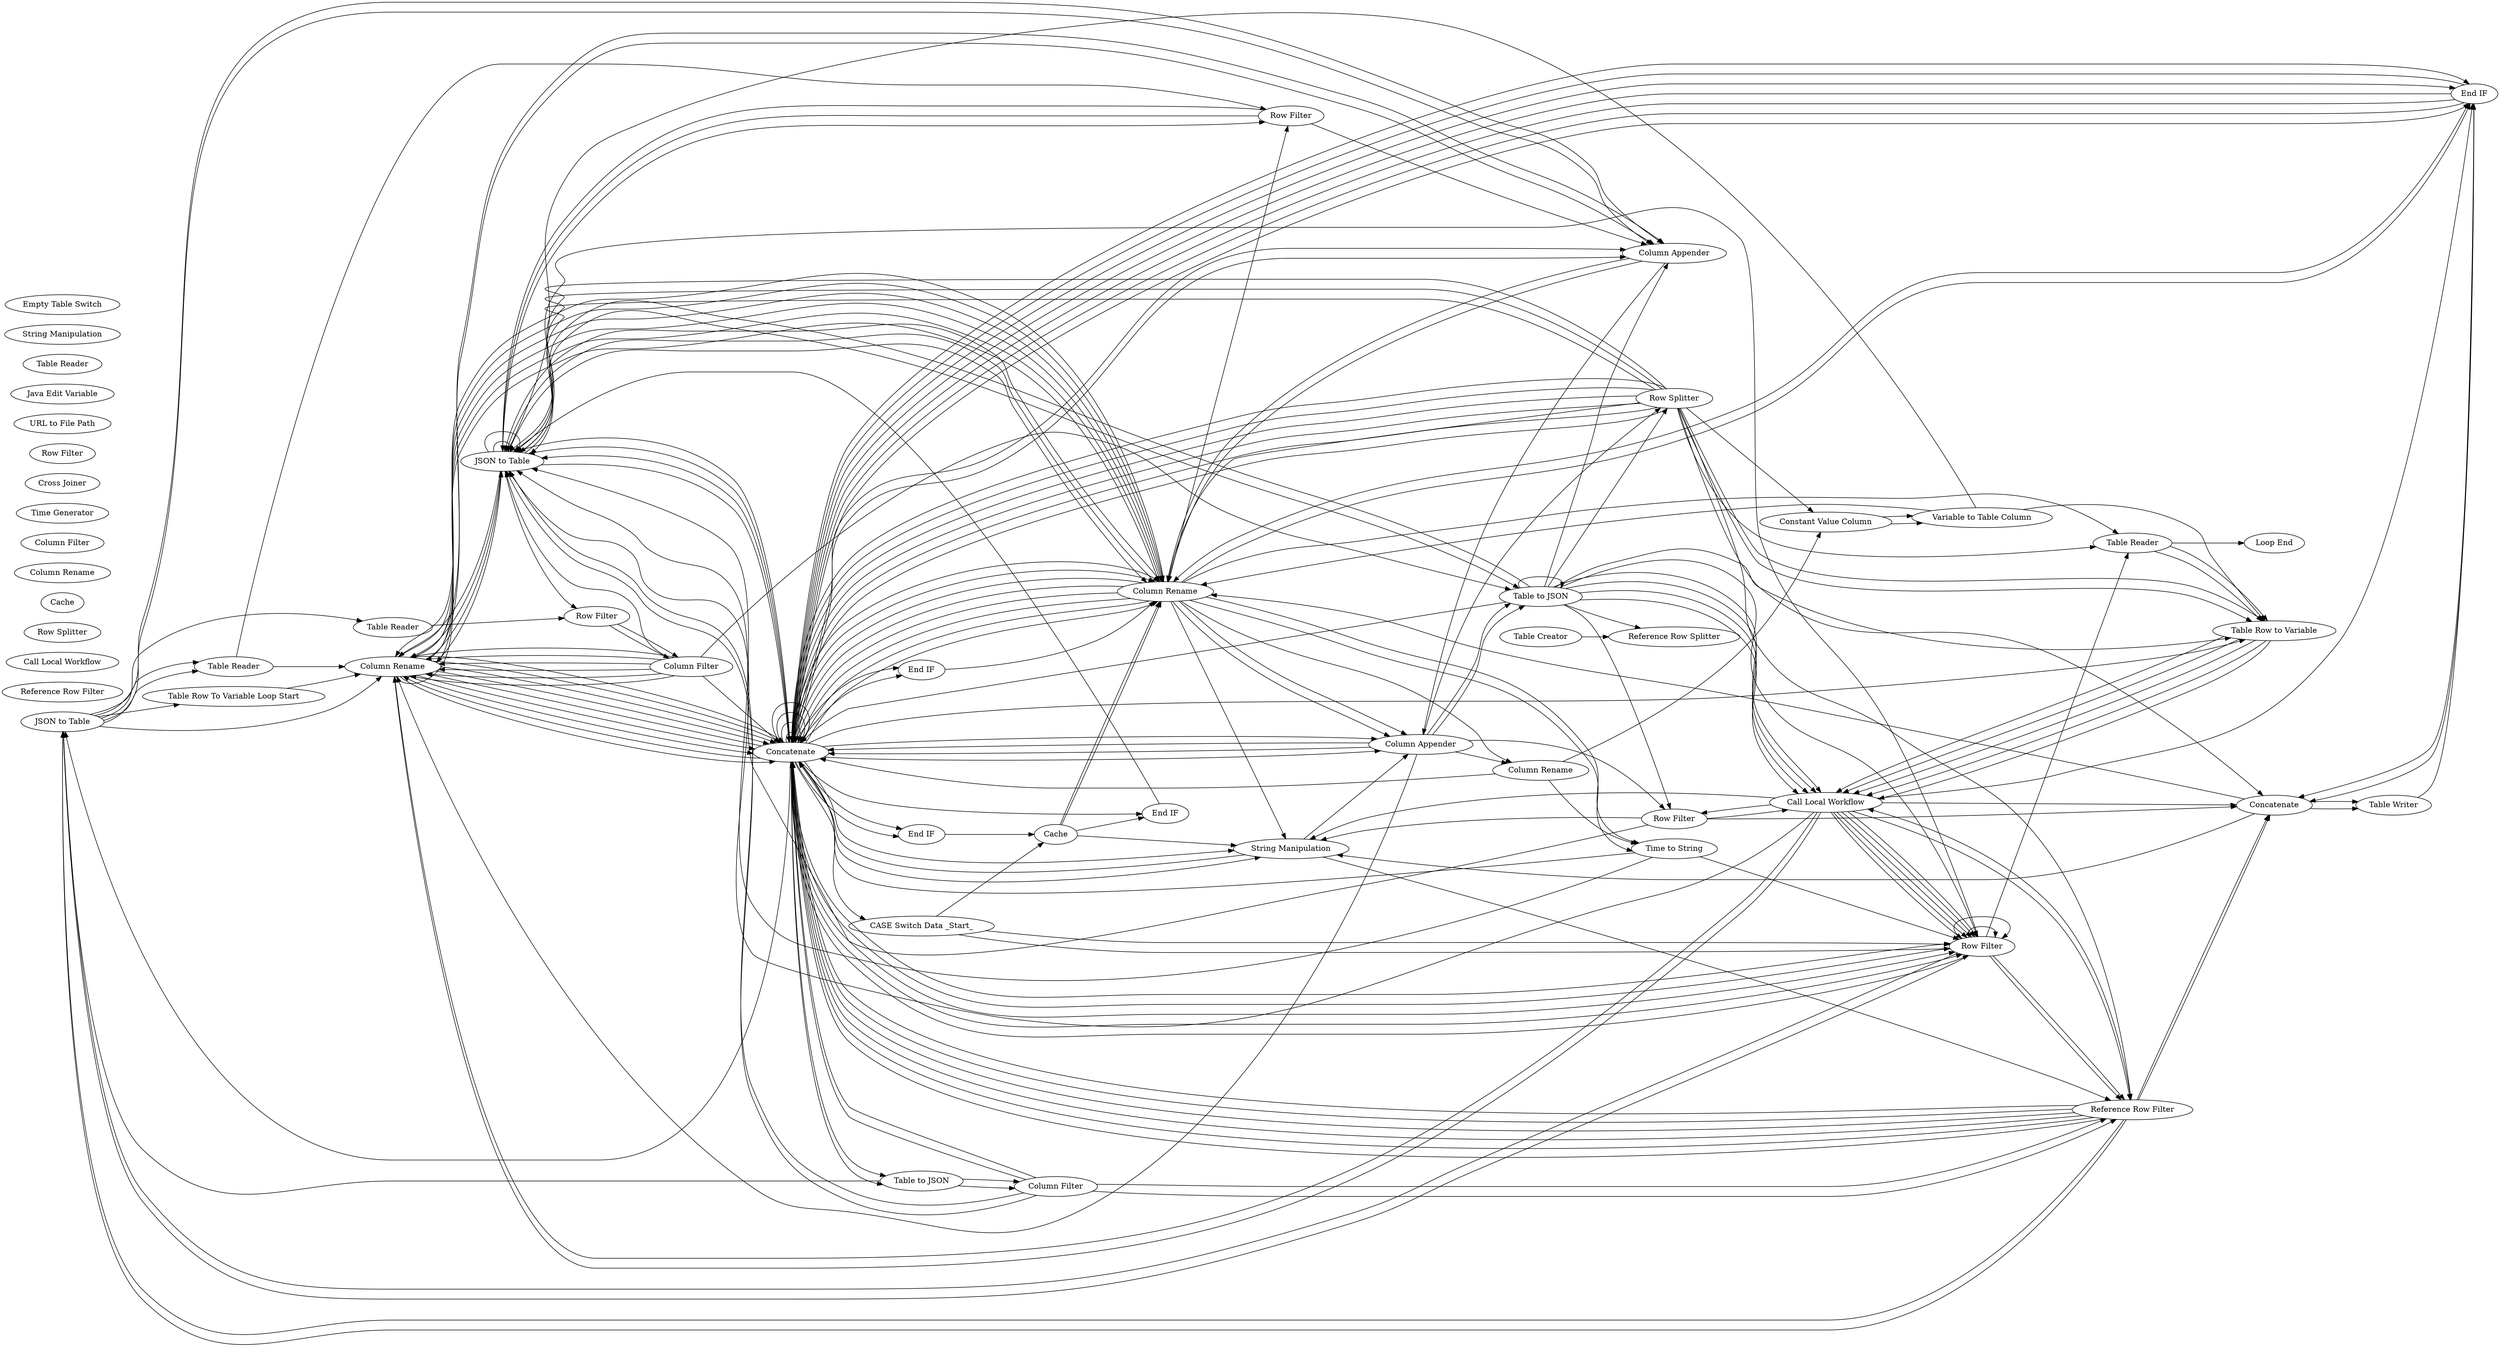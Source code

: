 digraph {
	1 [label="Try _Variable Ports_"]
	5 [label="Table Creator"]
	15 [label="Table Reader"]
	16 [label="Catch Errors _Data Ports_"]
	17 [label="Empty Table Creator"]
	63 [label="Table Creator"]
	64 [label="Reference Row Splitter"]
	2 [label="Table Row To Variable Loop Start"]
	3 [label="Loop End"]
	7 [label="Table Row to Variable"]
	8 [label="Call Local Workflow"]
	15 [label="Column Filter"]
	14 [label="Column Filter"]
	15 [label="Column Rename"]
	18 [label="Cross Joiner"]
	20 [label="Column Filter"]
	18 [label="Row Splitter"]
	19 [label="Row Splitter"]
	20 [label=Concatenate]
	15 [label="Column Filter"]
	14 [label="Column Filter"]
	15 [label="Column Rename"]
	18 [label="Cross Joiner"]
	20 [label="Column Filter"]
	19 [label="Row Splitter"]
	20 [label=Concatenate]
	28 [label="Table Row to Variable"]
	29 [label="Call Local Workflow"]
	30 [label="Row Splitter"]
	47 [label="Rule Engine Variable"]
	49 [label="JSON to Table"]
	50 [label="Table Row to Variable"]
	7 [label="Table Row to Variable"]
	8 [label="Call Local Workflow"]
	13 [label="Variable to Table Column"]
	14 [label="Table to JSON"]
	15 [label="Column Filter"]
	18 [label="Row Splitter"]
	19 [label=Concatenate]
	15 [label="Table Reader"]
	16 [label="Row Filter"]
	30 [label="String Manipulation"]
	45 [label="CASE Switch Data _Start_"]
	20 [label=Concatenate]
	1 [label="JSON to Table"]
	5 [label="Table to JSON"]
	6 [label="Table Reader"]
	9 [label="Column Rename"]
	10 [label="Column Filter"]
	11 [label="Column Appender"]
	12 [label="Table Reader"]
	13 [label="Row Filter"]
	14 [label="Row Filter"]
	15 [label="Reference Row Filter"]
	16 [label="Reference Row Filter"]
	17 [label="Reference Row Filter"]
	11 [label="Column Appender"]
	15 [label="Column Rename"]
	20 [label="Column Filter"]
	36 [label="Row Splitter"]
	37 [label="Row Splitter"]
	20 [label=Concatenate]
	1 [label="JSON to Table"]
	5 [label="Table to JSON"]
	6 [label="Table Reader"]
	7 [label="Row Filter"]
	9 [label="Column Rename"]
	10 [label="Column Filter"]
	11 [label="Column Appender"]
	11 [label="Column Appender"]
	15 [label="Column Rename"]
	20 [label="Column Filter"]
	21 [label="Column Filter"]
	36 [label="Row Splitter"]
	37 [label="Row Splitter"]
	15 [label="Column Filter"]
	19 [label="Row Splitter"]
	20 [label=Concatenate]
	31 [label="Table Row to Variable"]
	35 [label="Call Local Workflow"]
	49 [label="Column Filter"]
	29 [label="Call Local Workflow"]
	30 [label="Row Splitter"]
	18 [label="JSON to Table"]
	19 [label="Column Rename"]
	21 [label="Column Filter"]
	22 [label="Variable to Table Column"]
	23 [label="Time Generator"]
	24 [label="Cross Joiner"]
	25 [label="Constant Value Column"]
	27 [label="Table Reader"]
	28 [label=Concatenate]
	29 [label="Table Writer"]
	30 [label="Time to String"]
	31 [label="JSON to Table"]
	32 [label="Column Filter"]
	34 [label="Cross Joiner"]
	37 [label="Column Filter"]
	38 [label="Constant Value Column"]
	39 [label="Table Row to Variable"]
	40 [label="Column Rename"]
	37 [label="Table Row to Variable"]
	14 [label="Column Filter"]
	15 [label="Column Rename"]
	17 [label="Table to JSON"]
	19 [label="JSON to Table"]
	20 [label="Column Filter"]
	21 [label="Column Appender"]
	39 [label="Column Filter"]
	40 [label="Row Splitter"]
	41 [label=Concatenate]
	50 [label=Cache]
	51 [label="Java Edit Variable"]
	52 [label="IF Switch"]
	53 [label="End IF"]
	15 [label="Column Filter"]
	14 [label="Column Filter"]
	15 [label="Column Rename"]
	17 [label="Table to JSON"]
	18 [label="Cross Joiner"]
	19 [label="JSON to Table"]
	20 [label="Column Filter"]
	19 [label="Row Splitter"]
	20 [label=Concatenate]
	28 [label="Table Row to Variable"]
	29 [label="Call Local Workflow"]
	30 [label="Row Splitter"]
	27 [label="Variable to Table Column"]
	34 [label="JSON to Table"]
	35 [label=Unpivoting]
	36 [label="Delete Files"]
	37 [label="String to URI"]
	38 [label="URL to File Path"]
	39 [label="Row Filter"]
	40 [label="String Manipulation"]
	23 [label="Time Generator"]
	32 [label="Time to String"]
	33 [label="Table Reader"]
	34 [label="Row Filter"]
	36 [label="Row Filter"]
	37 [label="Reference Row Filter"]
	41 [label=Concatenate]
	43 [label="Table Writer"]
	46 [label="String Manipulation"]
	47 [label="Table Row to Variable"]
	47 [label="Column Filter"]
	14 [label="Column Filter"]
	15 [label="Column Rename"]
	17 [label="Table to JSON"]
	19 [label="JSON to Table"]
	20 [label="Column Filter"]
	21 [label="Column Appender"]
	20 [label=Concatenate]
	18 [label="JSON to Table"]
	19 [label="Column Rename"]
	22 [label="Variable to Table Column"]
	23 [label="Time Generator"]
	24 [label="Cross Joiner"]
	25 [label="Constant Value Column"]
	27 [label="Table Reader"]
	28 [label=Concatenate]
	29 [label="Table Writer"]
	31 [label="Column Rename"]
	32 [label="Time to String"]
	34 [label="Table Row to Variable"]
	35 [label="Column Filter"]
	28 [label="Table Row to Variable"]
	29 [label="Call Local Workflow"]
	30 [label="Row Splitter"]
	33 [label="Table Reader"]
	34 [label="Row Filter"]
	36 [label="Row Filter"]
	37 [label="Reference Row Filter"]
	41 [label=Concatenate]
	43 [label="Table Writer"]
	46 [label="String Manipulation"]
	47 [label="Rule Engine Variable"]
	48 [label="CASE Switch Variable _Start_"]
	49 [label="CASE Switch Variable _End_"]
	47 [label="Row Splitter"]
	48 [label="Empty Table Switch"]
	49 [label="End IF"]
	51 [label="Reference Column Filter"]
	58 [label="End IF"]
	59 [label="End IF"]
	50 [label=Cache]
	51 [label="Java Edit Variable"]
	52 [label=Cache]
	1 -> 15
	5 -> 1
	15 -> 20
	17 -> 64
	17 -> 20
	63 -> 64
	14 -> 15
	15 -> 18
	20 -> 18
	7 -> 18
	20 -> 15
	15 -> 20
	17 -> 18
	18 -> 20
	19 -> 20
	19 -> 7
	19 -> 20
	14 -> 15
	15 -> 18
	20 -> 18
	15 -> 20
	17 -> 29
	19 -> 20
	28 -> 29
	29 -> 49
	29 -> 15
	30 -> 28
	30 -> 20
	30 -> 20
	20 -> 20
	49 -> 19
	20 -> 36
	7 -> 18
	20 -> 15
	13 -> 14
	14 -> 18
	15 -> 19
	18 -> 19
	18 -> 7
	18 -> 13
	15 -> 20
	17 -> 30
	1 -> 6
	1 -> 11
	1 -> 12
	5 -> 10
	6 -> 15
	20 -> 5
	11 -> 19
	12 -> 13
	13 -> 14
	14 -> 15
	14 -> 20
	14 -> 17
	15 -> 20
	17 -> 17
	17 -> 11
	15 -> 11
	20 -> 11
	10 -> 20
	21 -> 20
	36 -> 1
	37 -> 20
	37 -> 1
	37 -> 20
	1 -> 6
	1 -> 11
	5 -> 10
	6 -> 7
	7 -> 11
	20 -> 5
	11 -> 19
	11 -> 21
	15 -> 11
	20 -> 11
	10 -> 20
	21 -> 20
	36 -> 1
	37 -> 20
	37 -> 1
	37 -> 20
	15 -> 20
	19 -> 49
	19 -> 20
	19 -> 31
	31 -> 20
	21 -> 15
	49 -> 20
	18 -> 18
	18 -> 15
	19 -> 40
	21 -> 30
	22 -> 19
	19 -> 15
	30 -> 25
	25 -> 22
	27 -> 28
	28 -> 29
	30 -> 27
	30 -> 18
	31 -> 32
	32 -> 18
	29 -> 37
	37 -> 20
	17 -> 39
	17 -> 28
	39 -> 29
	40 -> 21
	14 -> 15
	15 -> 19
	19 -> 21
	20 -> 21
	21 -> 17
	29 -> 39
	30 -> 41
	30 -> 20
	30 -> 37
	29 -> 41
	37 -> 29
	17 -> 29
	39 -> 18
	39 -> 41
	40 -> 20
	41 -> 40
	41 -> 19
	20 -> 19
	14 -> 15
	15 -> 19
	18 -> 17
	19 -> 18
	20 -> 18
	15 -> 20
	17 -> 29
	19 -> 20
	28 -> 29
	29 -> 15
	30 -> 28
	30 -> 20
	30 -> 20
	19 -> 32
	32 -> 36
	10 -> 18
	10 -> 37
	29 -> 36
	36 -> 37
	36 -> 36
	36 -> 18
	37 -> 41
	41 -> 43
	49 -> 41
	20 -> 36
	29 -> 36
	29 -> 36
	21 -> 39
	36 -> 27
	37 -> 20
	17 -> 36
	39 -> 40
	40 -> 37
	49 -> 20
	20 -> 20
	14 -> 15
	15 -> 19
	19 -> 21
	20 -> 21
	21 -> 17
	18 -> 18
	18 -> 15
	19 -> 32
	22 -> 28
	22 -> 18
	19 -> 27
	19 -> 15
	30 -> 19
	25 -> 22
	27 -> 28
	28 -> 29
	29 -> 18
	31 -> 25
	32 -> 20
	21 -> 31
	10 -> 18
	10 -> 37
	29 -> 36
	36 -> 37
	36 -> 36
	37 -> 41
	41 -> 43
	43 -> 49
	49 -> 41
	20 -> 36
	20 -> 49
	20 -> 1
	17 -> 29
	29 -> 36
	28 -> 29
	29 -> 40
	30 -> 18
	30 -> 20
	49 -> 20
	20 -> 20
	20 -> 36
	20 -> 20
	20 -> 49
	20 -> 40
	20 -> 28
	49 -> 20
	20 -> 49
	20 -> 19
	52 -> 19
	52 -> 40
	1 -> 2
	2 -> 15
	20 -> 19
	20 -> 45
	19 -> 18
	30 -> 18
	45 -> 36
	45 -> 52
	45 -> 36
	20 -> 58
	20 -> 58
	20 -> 40
	20 -> 59
	52 -> 53
	52 -> 19
	53 -> 18
	20 -> 36
	27 -> 3
	20 -> 53
	58 -> 19
	59 -> 52
	20 -> 59
	rankdir=LR
}
